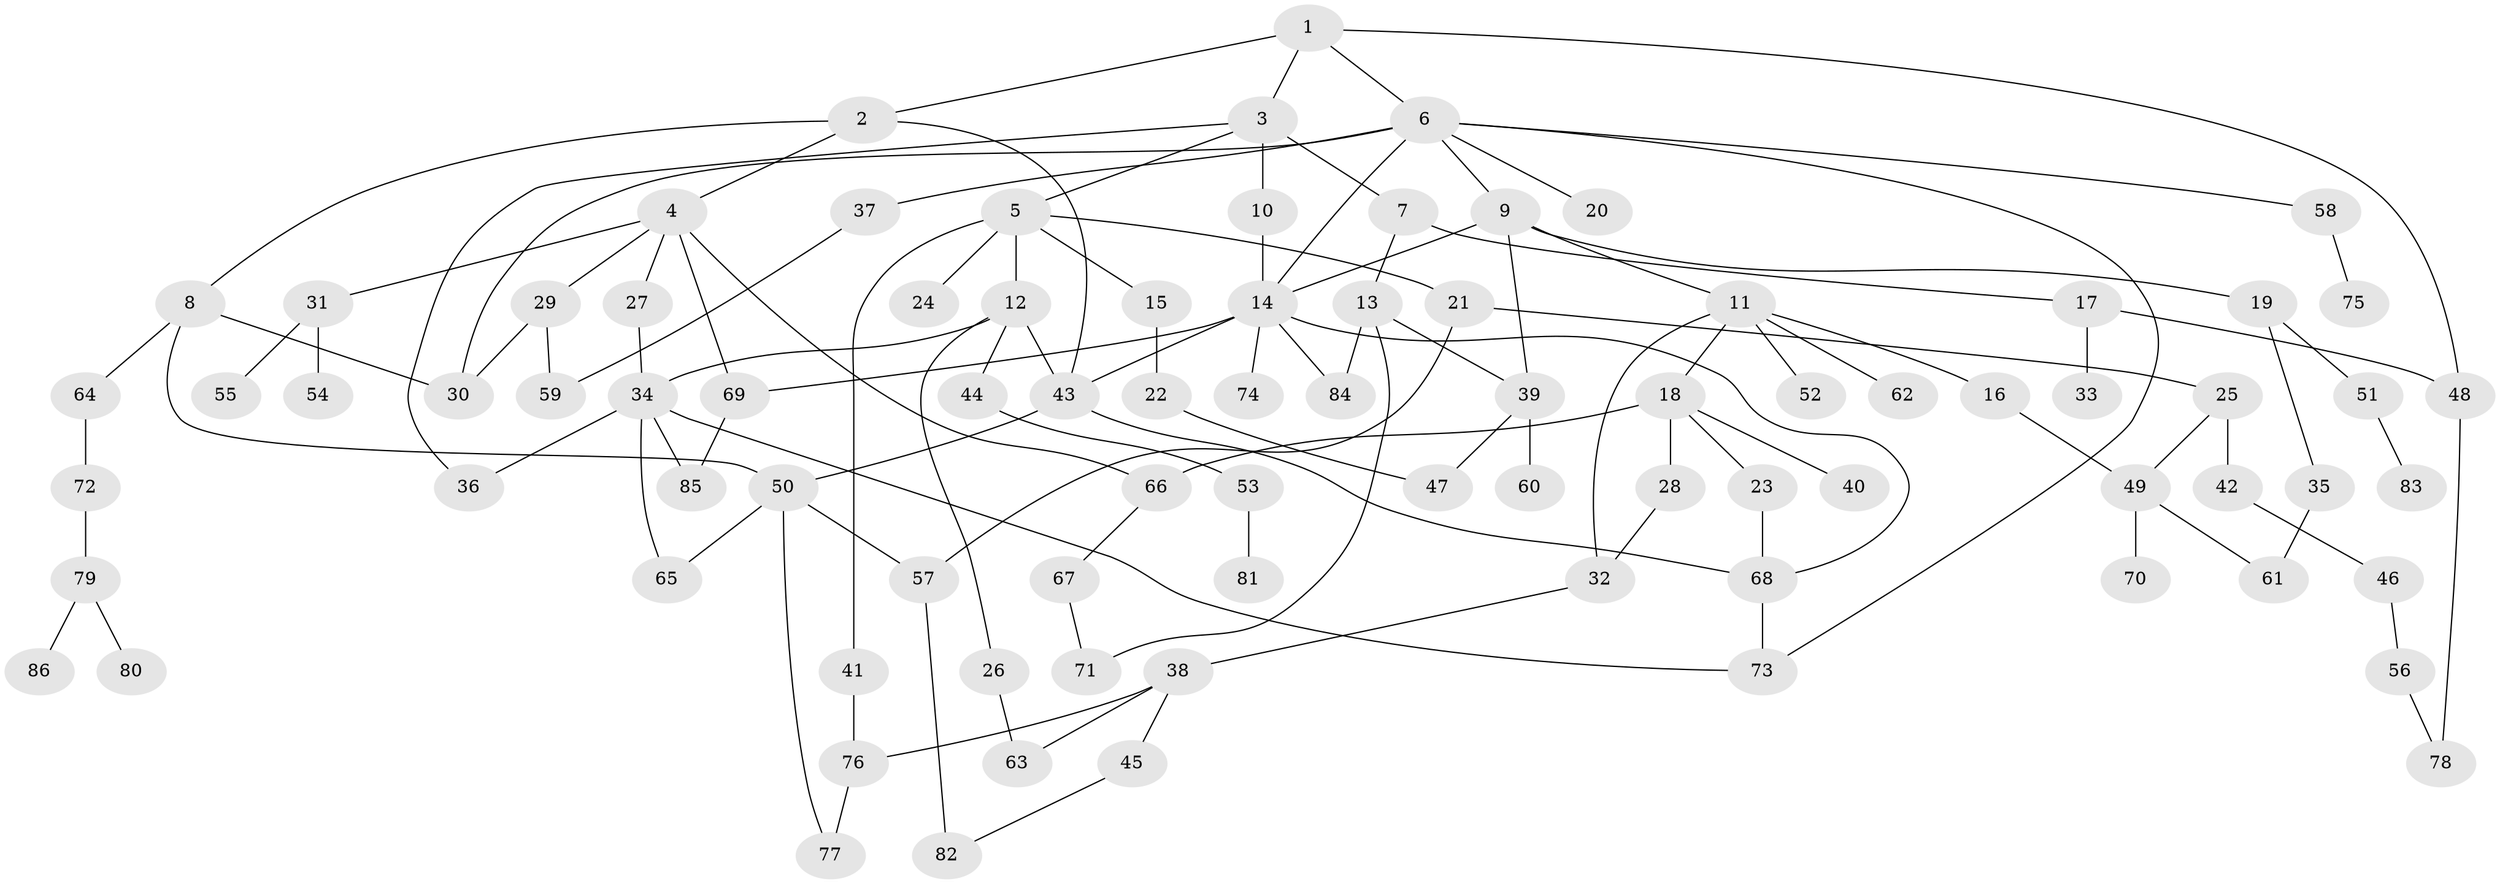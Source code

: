 // original degree distribution, {4: 0.04918032786885246, 6: 0.040983606557377046, 7: 0.01639344262295082, 8: 0.00819672131147541, 5: 0.07377049180327869, 3: 0.20491803278688525, 2: 0.29508196721311475, 1: 0.3114754098360656}
// Generated by graph-tools (version 1.1) at 2025/48/03/04/25 22:48:50]
// undirected, 86 vertices, 117 edges
graph export_dot {
  node [color=gray90,style=filled];
  1;
  2;
  3;
  4;
  5;
  6;
  7;
  8;
  9;
  10;
  11;
  12;
  13;
  14;
  15;
  16;
  17;
  18;
  19;
  20;
  21;
  22;
  23;
  24;
  25;
  26;
  27;
  28;
  29;
  30;
  31;
  32;
  33;
  34;
  35;
  36;
  37;
  38;
  39;
  40;
  41;
  42;
  43;
  44;
  45;
  46;
  47;
  48;
  49;
  50;
  51;
  52;
  53;
  54;
  55;
  56;
  57;
  58;
  59;
  60;
  61;
  62;
  63;
  64;
  65;
  66;
  67;
  68;
  69;
  70;
  71;
  72;
  73;
  74;
  75;
  76;
  77;
  78;
  79;
  80;
  81;
  82;
  83;
  84;
  85;
  86;
  1 -- 2 [weight=1.0];
  1 -- 3 [weight=1.0];
  1 -- 6 [weight=1.0];
  1 -- 48 [weight=1.0];
  2 -- 4 [weight=1.0];
  2 -- 8 [weight=1.0];
  2 -- 43 [weight=1.0];
  3 -- 5 [weight=1.0];
  3 -- 7 [weight=1.0];
  3 -- 10 [weight=1.0];
  3 -- 36 [weight=1.0];
  4 -- 27 [weight=1.0];
  4 -- 29 [weight=1.0];
  4 -- 31 [weight=1.0];
  4 -- 66 [weight=1.0];
  4 -- 69 [weight=1.0];
  5 -- 12 [weight=1.0];
  5 -- 15 [weight=1.0];
  5 -- 21 [weight=1.0];
  5 -- 24 [weight=1.0];
  5 -- 41 [weight=1.0];
  6 -- 9 [weight=1.0];
  6 -- 14 [weight=1.0];
  6 -- 20 [weight=1.0];
  6 -- 30 [weight=1.0];
  6 -- 37 [weight=1.0];
  6 -- 58 [weight=1.0];
  6 -- 73 [weight=1.0];
  7 -- 13 [weight=1.0];
  7 -- 17 [weight=1.0];
  8 -- 30 [weight=1.0];
  8 -- 50 [weight=1.0];
  8 -- 64 [weight=1.0];
  9 -- 11 [weight=1.0];
  9 -- 14 [weight=1.0];
  9 -- 19 [weight=1.0];
  9 -- 39 [weight=1.0];
  10 -- 14 [weight=3.0];
  11 -- 16 [weight=1.0];
  11 -- 18 [weight=1.0];
  11 -- 32 [weight=1.0];
  11 -- 52 [weight=1.0];
  11 -- 62 [weight=1.0];
  12 -- 26 [weight=1.0];
  12 -- 34 [weight=1.0];
  12 -- 43 [weight=1.0];
  12 -- 44 [weight=1.0];
  13 -- 39 [weight=1.0];
  13 -- 71 [weight=1.0];
  13 -- 84 [weight=1.0];
  14 -- 43 [weight=1.0];
  14 -- 68 [weight=1.0];
  14 -- 69 [weight=1.0];
  14 -- 74 [weight=1.0];
  14 -- 84 [weight=1.0];
  15 -- 22 [weight=1.0];
  16 -- 49 [weight=1.0];
  17 -- 33 [weight=1.0];
  17 -- 48 [weight=1.0];
  18 -- 23 [weight=1.0];
  18 -- 28 [weight=1.0];
  18 -- 40 [weight=1.0];
  18 -- 66 [weight=1.0];
  19 -- 35 [weight=1.0];
  19 -- 51 [weight=1.0];
  21 -- 25 [weight=1.0];
  21 -- 57 [weight=1.0];
  22 -- 47 [weight=1.0];
  23 -- 68 [weight=1.0];
  25 -- 42 [weight=1.0];
  25 -- 49 [weight=1.0];
  26 -- 63 [weight=1.0];
  27 -- 34 [weight=1.0];
  28 -- 32 [weight=1.0];
  29 -- 30 [weight=1.0];
  29 -- 59 [weight=1.0];
  31 -- 54 [weight=1.0];
  31 -- 55 [weight=1.0];
  32 -- 38 [weight=1.0];
  34 -- 36 [weight=1.0];
  34 -- 65 [weight=1.0];
  34 -- 73 [weight=1.0];
  34 -- 85 [weight=1.0];
  35 -- 61 [weight=1.0];
  37 -- 59 [weight=1.0];
  38 -- 45 [weight=1.0];
  38 -- 63 [weight=1.0];
  38 -- 76 [weight=1.0];
  39 -- 47 [weight=1.0];
  39 -- 60 [weight=1.0];
  41 -- 76 [weight=1.0];
  42 -- 46 [weight=1.0];
  43 -- 50 [weight=1.0];
  43 -- 68 [weight=1.0];
  44 -- 53 [weight=1.0];
  45 -- 82 [weight=1.0];
  46 -- 56 [weight=1.0];
  48 -- 78 [weight=1.0];
  49 -- 61 [weight=1.0];
  49 -- 70 [weight=1.0];
  50 -- 57 [weight=1.0];
  50 -- 65 [weight=1.0];
  50 -- 77 [weight=1.0];
  51 -- 83 [weight=1.0];
  53 -- 81 [weight=1.0];
  56 -- 78 [weight=1.0];
  57 -- 82 [weight=1.0];
  58 -- 75 [weight=1.0];
  64 -- 72 [weight=1.0];
  66 -- 67 [weight=1.0];
  67 -- 71 [weight=1.0];
  68 -- 73 [weight=1.0];
  69 -- 85 [weight=1.0];
  72 -- 79 [weight=1.0];
  76 -- 77 [weight=1.0];
  79 -- 80 [weight=1.0];
  79 -- 86 [weight=1.0];
}
